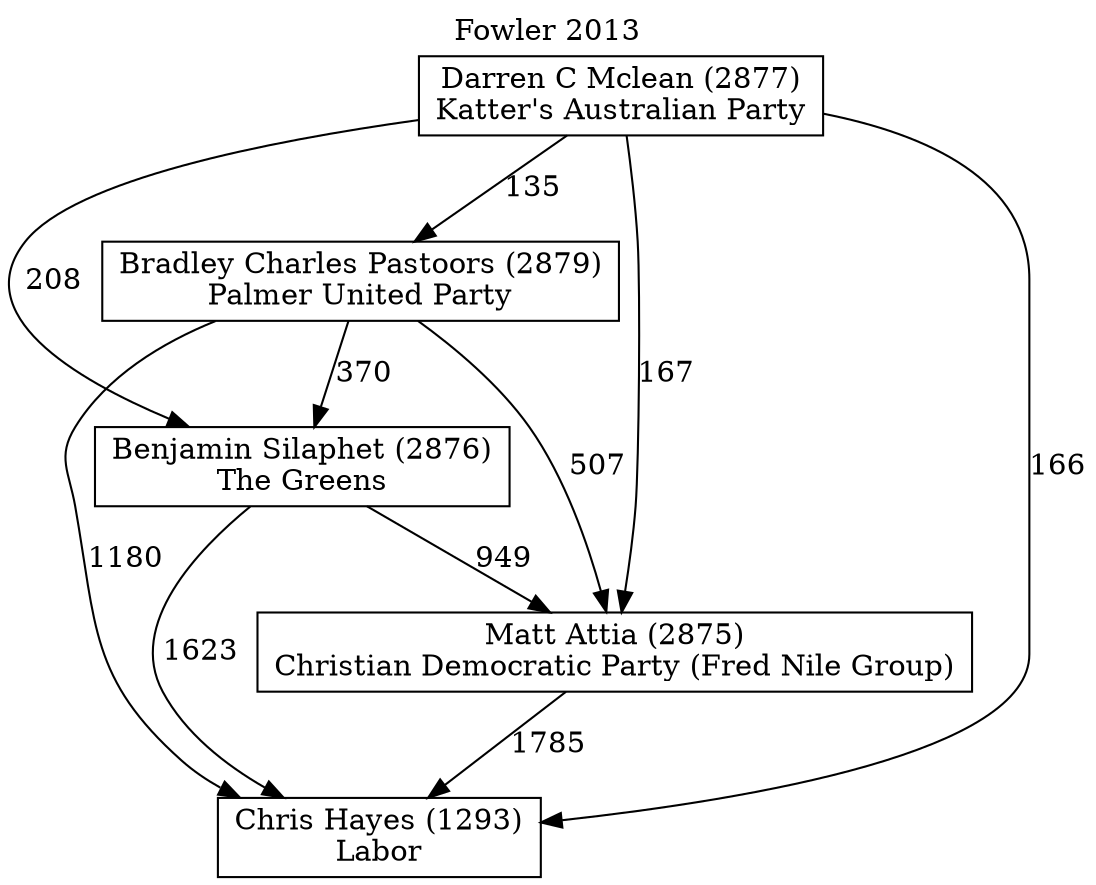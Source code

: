 // House preference flow
digraph "Chris Hayes (1293)_Fowler_2013" {
	graph [label="Fowler 2013" labelloc=t mclimit=10]
	node [shape=box]
	"Chris Hayes (1293)" [label="Chris Hayes (1293)
Labor"]
	"Matt Attia (2875)" [label="Matt Attia (2875)
Christian Democratic Party (Fred Nile Group)"]
	"Benjamin Silaphet (2876)" [label="Benjamin Silaphet (2876)
The Greens"]
	"Bradley Charles Pastoors (2879)" [label="Bradley Charles Pastoors (2879)
Palmer United Party"]
	"Darren C Mclean (2877)" [label="Darren C Mclean (2877)
Katter's Australian Party"]
	"Matt Attia (2875)" -> "Chris Hayes (1293)" [label=1785]
	"Benjamin Silaphet (2876)" -> "Matt Attia (2875)" [label=949]
	"Bradley Charles Pastoors (2879)" -> "Benjamin Silaphet (2876)" [label=370]
	"Darren C Mclean (2877)" -> "Bradley Charles Pastoors (2879)" [label=135]
	"Benjamin Silaphet (2876)" -> "Chris Hayes (1293)" [label=1623]
	"Bradley Charles Pastoors (2879)" -> "Chris Hayes (1293)" [label=1180]
	"Darren C Mclean (2877)" -> "Chris Hayes (1293)" [label=166]
	"Darren C Mclean (2877)" -> "Benjamin Silaphet (2876)" [label=208]
	"Bradley Charles Pastoors (2879)" -> "Matt Attia (2875)" [label=507]
	"Darren C Mclean (2877)" -> "Matt Attia (2875)" [label=167]
}

